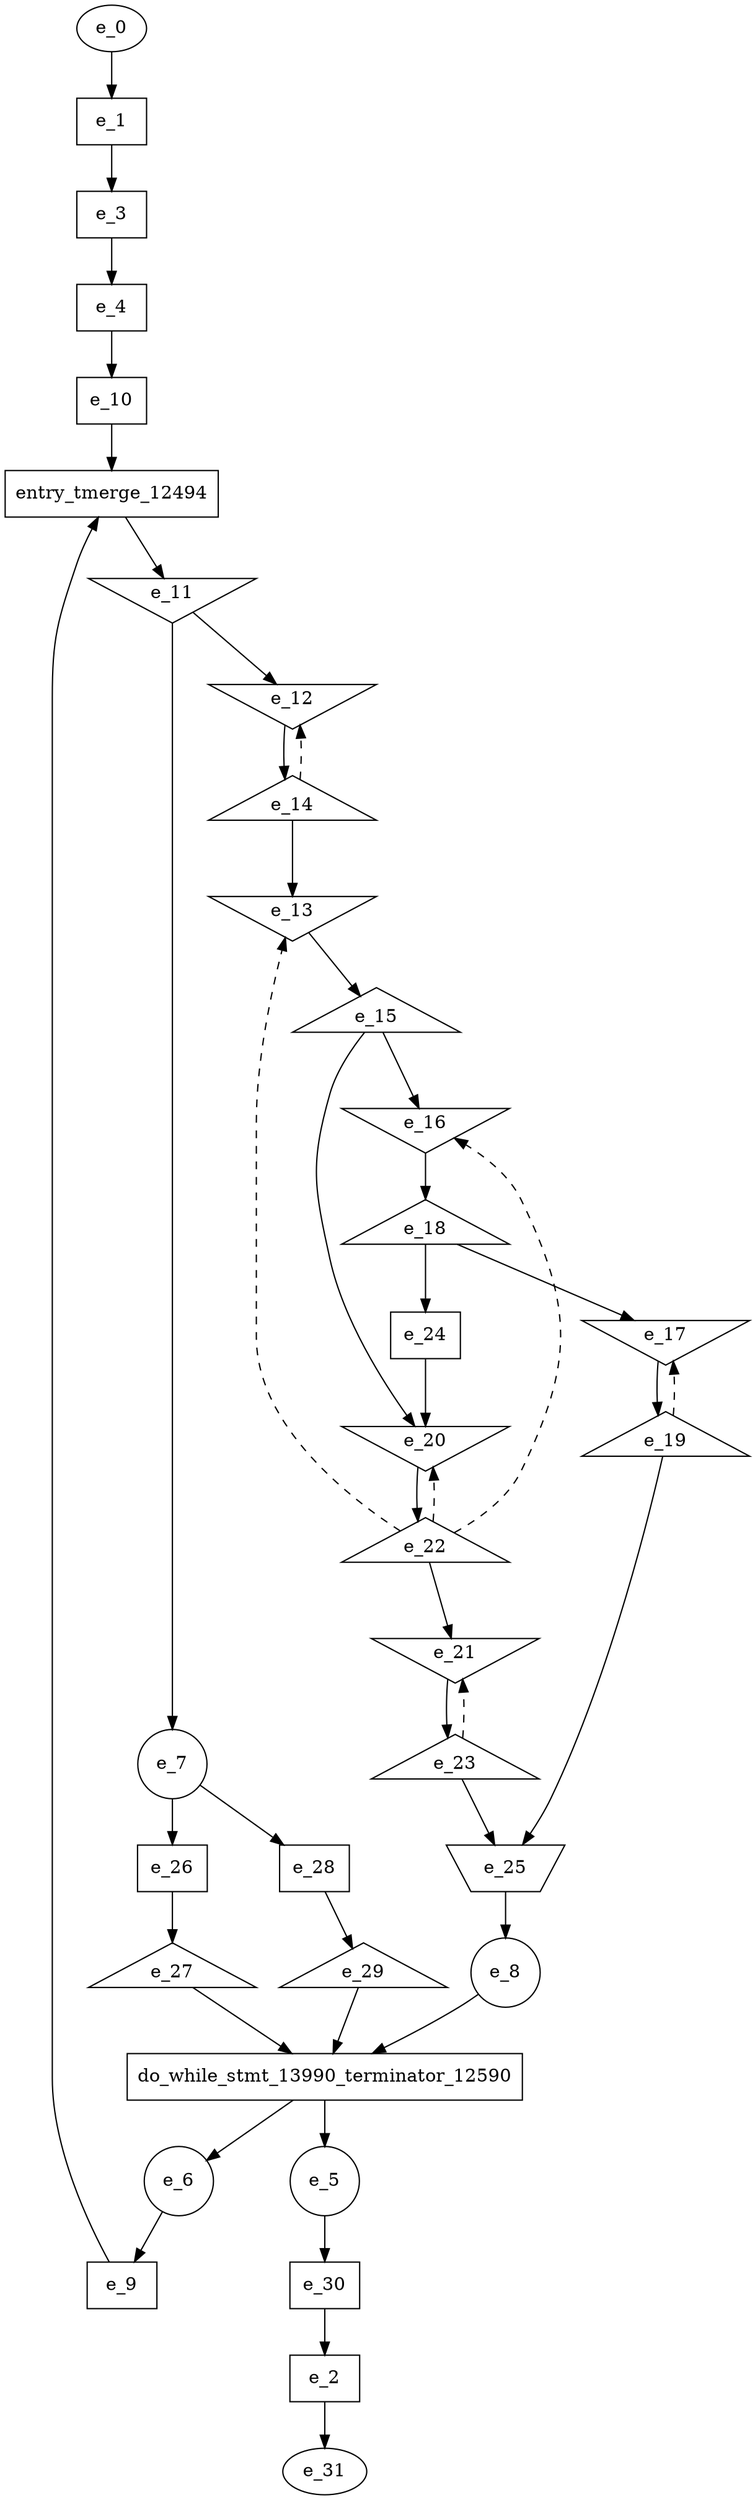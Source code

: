 digraph control_path {
  e_0: entry_node : n ;
  e_1 [shape = dot];
  e_2 [shape = dot];
  e_3 [shape = dot];
  e_4 [shape = dot];
  e_5 [shape = circle];
  e_6 [shape = circle];
  e_7 [shape = circle];
  e_8 [shape = circle];
  e_9 [shape = dot];
  e_10 [shape = dot];
  e_11 [shape = invtriangle];
  e_12 [shape = invtriangle];
  e_13 [shape = invtriangle];
  e_14 [shape = triangle];
  e_15 [shape = triangle];
  e_16 [shape = invtriangle];
  e_17 [shape = invtriangle];
  e_18 [shape = triangle];
  e_19 [shape = triangle];
  e_20 [shape = invtriangle];
  e_21 [shape = invtriangle];
  e_22 [shape = triangle];
  e_23 [shape = triangle];
  e_24 [shape = dot];
  e_25 [shape = invtrapezium];
  e_26 [shape = dot];
  e_27 [shape = triangle];
  e_28 [shape = dot];
  e_29 [shape = triangle];
  e_30 [shape = dot];
  e_31: exit_node : s ;
  e_0 -> e_1;
  e_30 -> e_2;
  e_1 -> e_3;
  e_3 -> e_4;
  e_11 -> e_7;
  e_25 -> e_8;
  e_6 -> e_9;
  e_4 -> e_10;
  e_11 -> e_12;
  e_14 -> e_12[style = dashed];
  e_14 -> e_13;
  e_22 -> e_13[style = dashed];
  e_12 -> e_14;
  e_13 -> e_15;
  e_15 -> e_16;
  e_22 -> e_16[style = dashed];
  e_18 -> e_17;
  e_19 -> e_17[style = dashed];
  e_16 -> e_18;
  e_17 -> e_19;
  e_15 -> e_20;
  e_24 -> e_20;
  e_22 -> e_20[style = dashed];
  e_22 -> e_21;
  e_23 -> e_21[style = dashed];
  e_20 -> e_22;
  e_21 -> e_23;
  e_18 -> e_24;
  e_23 -> e_25;
  e_19 -> e_25;
  e_7 -> e_26;
  e_26 -> e_27;
  e_7 -> e_28;
  e_28 -> e_29;
  e_5 -> e_30;
  e_2 -> e_31;
  do_while_stmt_13990_terminator_12590 [shape=rectangle];
e_8 -> do_while_stmt_13990_terminator_12590;
e_29 -> do_while_stmt_13990_terminator_12590;
e_27 -> do_while_stmt_13990_terminator_12590;
do_while_stmt_13990_terminator_12590 -> e_6;
do_while_stmt_13990_terminator_12590 -> e_5;
entry_tmerge_12494 [shape = rectangle]; 
e_9 -> entry_tmerge_12494;
e_10 -> entry_tmerge_12494;
entry_tmerge_12494 -> e_11;
}
